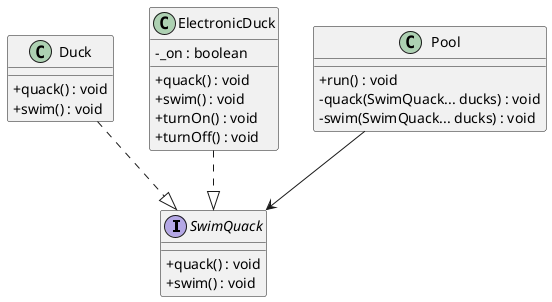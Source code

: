 @startuml AfterRefactoring
skinparam classAttributeIconSize 0

' SwimQuack interface
interface SwimQuack {
  + quack() : void
  + swim() : void
}

' Duck class implementing SwimQuack
class Duck {
  + quack() : void
  + swim() : void
}

' ElectronicDuck class implementing SwimQuack
class ElectronicDuck {
  - _on : boolean
  + quack() : void
  + swim() : void
  + turnOn() : void
  + turnOff() : void
}

' Pool class
class Pool {
  + run() : void
  - quack(SwimQuack... ducks) : void
  - swim(SwimQuack... ducks) : void
}

' Relationships
Duck ..|> SwimQuack
ElectronicDuck ..|> SwimQuack
Pool --> SwimQuack

@enduml
